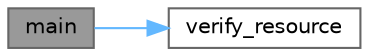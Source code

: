 digraph "main"
{
 // LATEX_PDF_SIZE
  bgcolor="transparent";
  edge [fontname=Helvetica,fontsize=10,labelfontname=Helvetica,labelfontsize=10];
  node [fontname=Helvetica,fontsize=10,shape=box,height=0.2,width=0.4];
  rankdir="LR";
  Node1 [id="Node000001",label="main",height=0.2,width=0.4,color="gray40", fillcolor="grey60", style="filled", fontcolor="black",tooltip=" "];
  Node1 -> Node2 [id="edge1_Node000001_Node000002",color="steelblue1",style="solid",tooltip=" "];
  Node2 [id="Node000002",label="verify_resource",height=0.2,width=0.4,color="grey40", fillcolor="white", style="filled",URL="$external_2reflect-cpp_2vcpkg_2scripts_2test__ports_2vcpkg-ci-ankurvdev-embedresource_2project_2main_8cpp.html#ad1f9434371e2d9616f5ec53f76b6848b",tooltip=" "];
}
